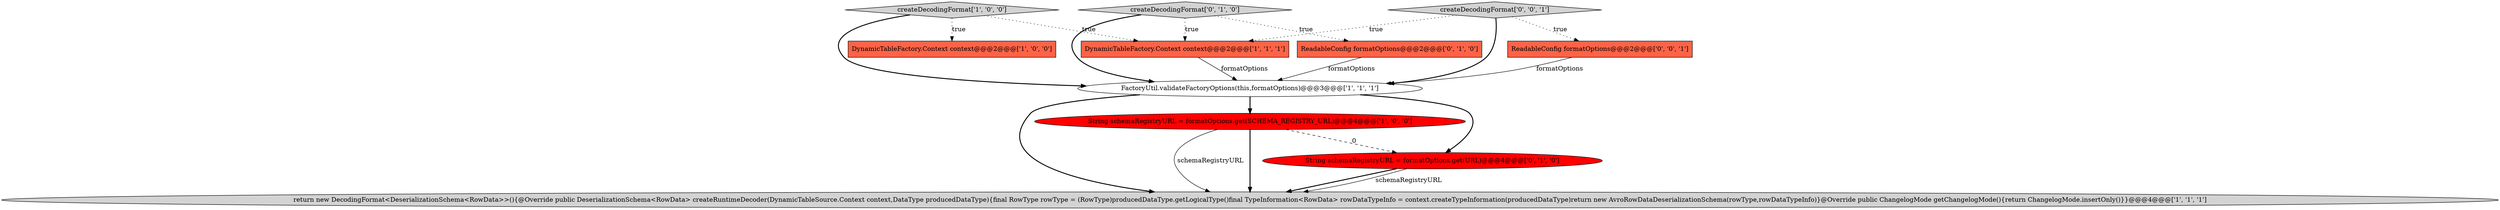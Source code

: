 digraph {
3 [style = filled, label = "createDecodingFormat['1', '0', '0']", fillcolor = lightgray, shape = diamond image = "AAA0AAABBB1BBB"];
6 [style = filled, label = "ReadableConfig formatOptions@@@2@@@['0', '1', '0']", fillcolor = tomato, shape = box image = "AAA0AAABBB2BBB"];
5 [style = filled, label = "DynamicTableFactory.Context context@@@2@@@['1', '1', '1']", fillcolor = tomato, shape = box image = "AAA0AAABBB1BBB"];
1 [style = filled, label = "FactoryUtil.validateFactoryOptions(this,formatOptions)@@@3@@@['1', '1', '1']", fillcolor = white, shape = ellipse image = "AAA0AAABBB1BBB"];
4 [style = filled, label = "String schemaRegistryURL = formatOptions.get(SCHEMA_REGISTRY_URL)@@@4@@@['1', '0', '0']", fillcolor = red, shape = ellipse image = "AAA1AAABBB1BBB"];
7 [style = filled, label = "String schemaRegistryURL = formatOptions.get(URL)@@@4@@@['0', '1', '0']", fillcolor = red, shape = ellipse image = "AAA1AAABBB2BBB"];
0 [style = filled, label = "DynamicTableFactory.Context context@@@2@@@['1', '0', '0']", fillcolor = tomato, shape = box image = "AAA0AAABBB1BBB"];
8 [style = filled, label = "createDecodingFormat['0', '1', '0']", fillcolor = lightgray, shape = diamond image = "AAA0AAABBB2BBB"];
9 [style = filled, label = "createDecodingFormat['0', '0', '1']", fillcolor = lightgray, shape = diamond image = "AAA0AAABBB3BBB"];
10 [style = filled, label = "ReadableConfig formatOptions@@@2@@@['0', '0', '1']", fillcolor = tomato, shape = box image = "AAA0AAABBB3BBB"];
2 [style = filled, label = "return new DecodingFormat<DeserializationSchema<RowData>>(){@Override public DeserializationSchema<RowData> createRuntimeDecoder(DynamicTableSource.Context context,DataType producedDataType){final RowType rowType = (RowType)producedDataType.getLogicalType()final TypeInformation<RowData> rowDataTypeInfo = context.createTypeInformation(producedDataType)return new AvroRowDataDeserializationSchema(rowType,rowDataTypeInfo)}@Override public ChangelogMode getChangelogMode(){return ChangelogMode.insertOnly()}}@@@4@@@['1', '1', '1']", fillcolor = lightgray, shape = ellipse image = "AAA0AAABBB1BBB"];
4->2 [style = solid, label="schemaRegistryURL"];
8->1 [style = bold, label=""];
1->4 [style = bold, label=""];
1->2 [style = bold, label=""];
3->5 [style = dotted, label="true"];
4->2 [style = bold, label=""];
8->6 [style = dotted, label="true"];
9->1 [style = bold, label=""];
3->1 [style = bold, label=""];
8->5 [style = dotted, label="true"];
9->10 [style = dotted, label="true"];
4->7 [style = dashed, label="0"];
1->7 [style = bold, label=""];
7->2 [style = bold, label=""];
6->1 [style = solid, label="formatOptions"];
5->1 [style = solid, label="formatOptions"];
7->2 [style = solid, label="schemaRegistryURL"];
10->1 [style = solid, label="formatOptions"];
3->0 [style = dotted, label="true"];
9->5 [style = dotted, label="true"];
}
